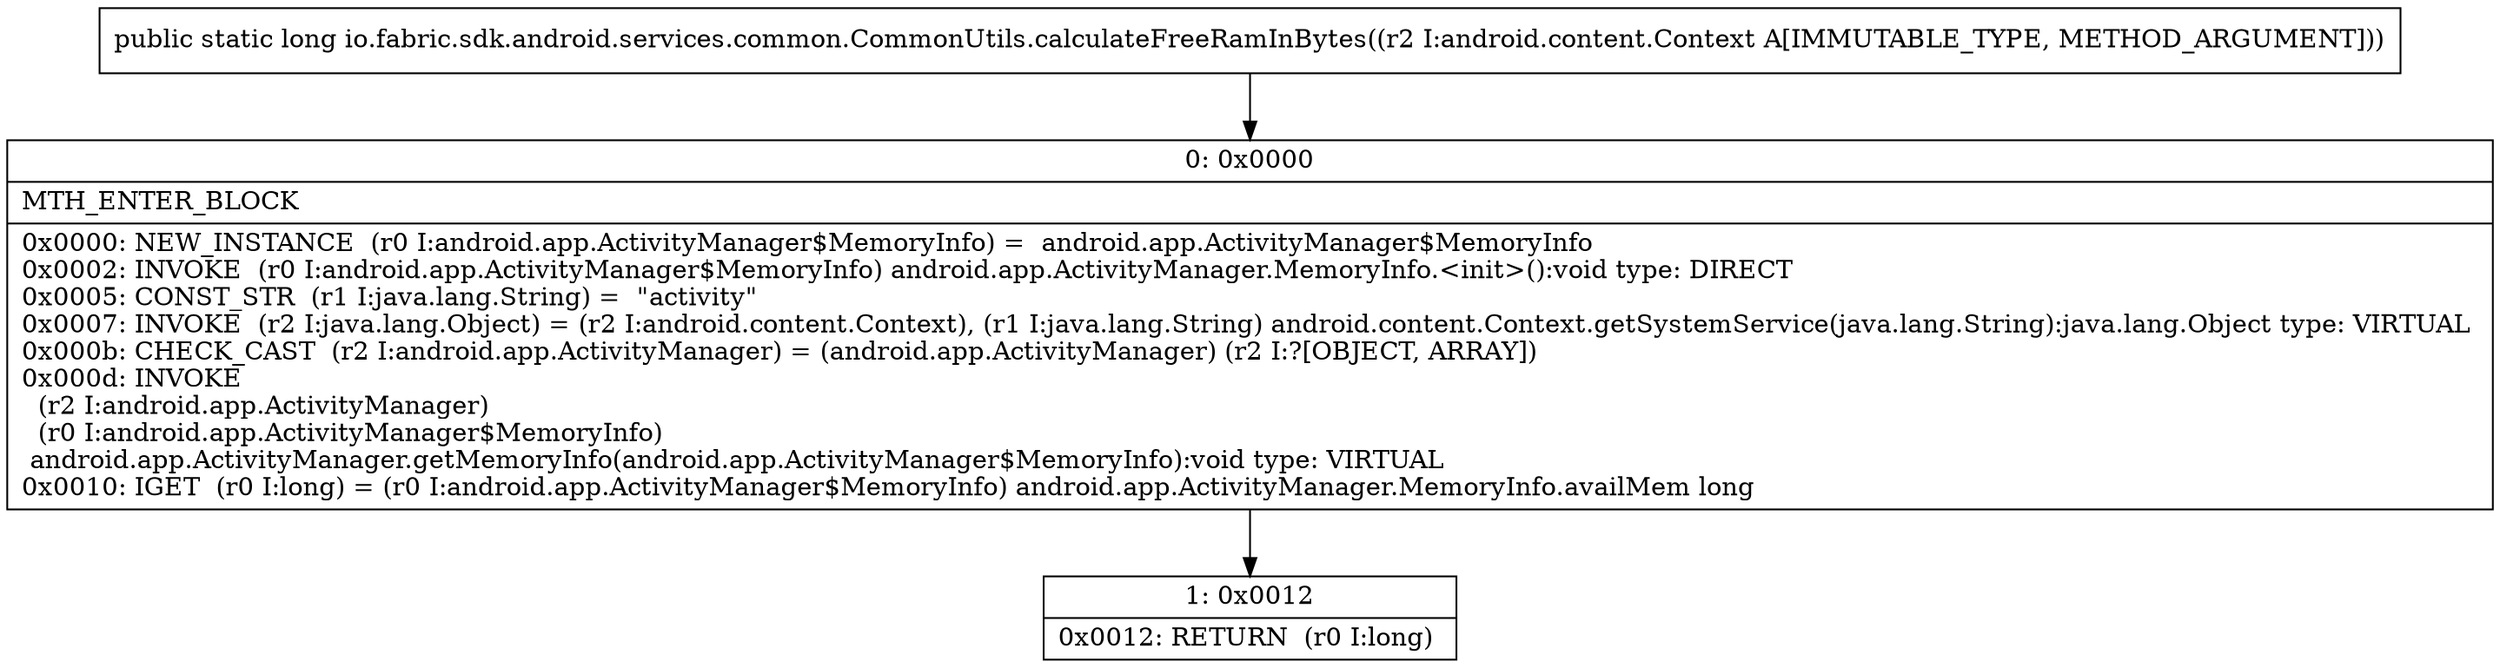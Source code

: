 digraph "CFG forio.fabric.sdk.android.services.common.CommonUtils.calculateFreeRamInBytes(Landroid\/content\/Context;)J" {
Node_0 [shape=record,label="{0\:\ 0x0000|MTH_ENTER_BLOCK\l|0x0000: NEW_INSTANCE  (r0 I:android.app.ActivityManager$MemoryInfo) =  android.app.ActivityManager$MemoryInfo \l0x0002: INVOKE  (r0 I:android.app.ActivityManager$MemoryInfo) android.app.ActivityManager.MemoryInfo.\<init\>():void type: DIRECT \l0x0005: CONST_STR  (r1 I:java.lang.String) =  \"activity\" \l0x0007: INVOKE  (r2 I:java.lang.Object) = (r2 I:android.content.Context), (r1 I:java.lang.String) android.content.Context.getSystemService(java.lang.String):java.lang.Object type: VIRTUAL \l0x000b: CHECK_CAST  (r2 I:android.app.ActivityManager) = (android.app.ActivityManager) (r2 I:?[OBJECT, ARRAY]) \l0x000d: INVOKE  \l  (r2 I:android.app.ActivityManager)\l  (r0 I:android.app.ActivityManager$MemoryInfo)\l android.app.ActivityManager.getMemoryInfo(android.app.ActivityManager$MemoryInfo):void type: VIRTUAL \l0x0010: IGET  (r0 I:long) = (r0 I:android.app.ActivityManager$MemoryInfo) android.app.ActivityManager.MemoryInfo.availMem long \l}"];
Node_1 [shape=record,label="{1\:\ 0x0012|0x0012: RETURN  (r0 I:long) \l}"];
MethodNode[shape=record,label="{public static long io.fabric.sdk.android.services.common.CommonUtils.calculateFreeRamInBytes((r2 I:android.content.Context A[IMMUTABLE_TYPE, METHOD_ARGUMENT])) }"];
MethodNode -> Node_0;
Node_0 -> Node_1;
}

